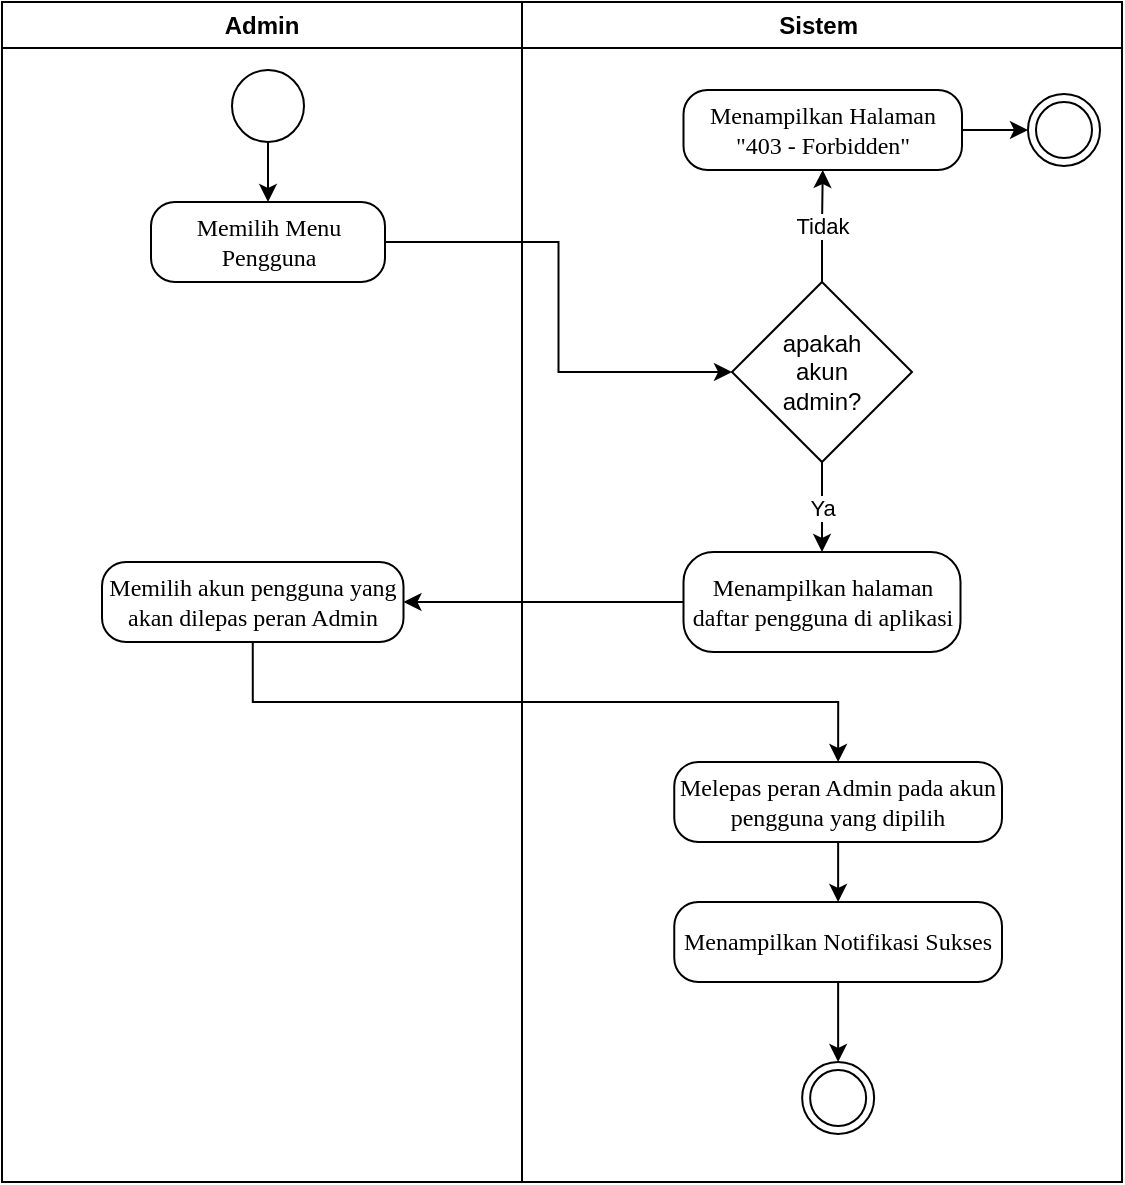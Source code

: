 <mxfile version="21.2.8" type="device">
  <diagram name="Page-1" id="gFpo_FOr5Dwt_9cwHydp">
    <mxGraphModel dx="954" dy="674" grid="1" gridSize="10" guides="1" tooltips="1" connect="1" arrows="1" fold="1" page="1" pageScale="1" pageWidth="850" pageHeight="1100" math="0" shadow="0">
      <root>
        <mxCell id="0" />
        <mxCell id="1" parent="0" />
        <mxCell id="JtAF3XfoLmpFIwlsZT2Y-1" value="Admin" style="swimlane;whiteSpace=wrap;html=1;" parent="1" vertex="1">
          <mxGeometry x="150" y="170" width="260" height="590" as="geometry" />
        </mxCell>
        <mxCell id="JtAF3XfoLmpFIwlsZT2Y-14" style="edgeStyle=orthogonalEdgeStyle;rounded=0;orthogonalLoop=1;jettySize=auto;html=1;exitX=0.5;exitY=1;exitDx=0;exitDy=0;entryX=0.5;entryY=0;entryDx=0;entryDy=0;" parent="JtAF3XfoLmpFIwlsZT2Y-1" source="JtAF3XfoLmpFIwlsZT2Y-3" target="JtAF3XfoLmpFIwlsZT2Y-4" edge="1">
          <mxGeometry relative="1" as="geometry" />
        </mxCell>
        <mxCell id="JtAF3XfoLmpFIwlsZT2Y-3" value="" style="ellipse;html=1;" parent="JtAF3XfoLmpFIwlsZT2Y-1" vertex="1">
          <mxGeometry x="115" y="34" width="36" height="36" as="geometry" />
        </mxCell>
        <mxCell id="JtAF3XfoLmpFIwlsZT2Y-4" value="&lt;font style=&quot;font-size: 12px;&quot; face=&quot;Times New Roman&quot;&gt;Memilih Menu Pengguna&lt;/font&gt;" style="rounded=1;whiteSpace=wrap;html=1;arcSize=30;" parent="JtAF3XfoLmpFIwlsZT2Y-1" vertex="1">
          <mxGeometry x="74.5" y="100" width="117" height="40" as="geometry" />
        </mxCell>
        <mxCell id="JtAF3XfoLmpFIwlsZT2Y-6" value="&lt;font face=&quot;Times New Roman&quot;&gt;Memilih akun pengguna yang akan dilepas peran Admin&lt;/font&gt;" style="rounded=1;whiteSpace=wrap;html=1;arcSize=30;" parent="JtAF3XfoLmpFIwlsZT2Y-1" vertex="1">
          <mxGeometry x="50" y="280" width="150.75" height="40" as="geometry" />
        </mxCell>
        <mxCell id="JtAF3XfoLmpFIwlsZT2Y-2" value="Sistem&amp;nbsp;" style="swimlane;whiteSpace=wrap;html=1;" parent="1" vertex="1">
          <mxGeometry x="410" y="170" width="300" height="590" as="geometry" />
        </mxCell>
        <mxCell id="JtAF3XfoLmpFIwlsZT2Y-5" value="&lt;font style=&quot;font-size: 12px;&quot; face=&quot;Times New Roman&quot;&gt;Menampilkan halaman daftar pengguna di aplikasi&lt;/font&gt;" style="rounded=1;whiteSpace=wrap;html=1;arcSize=30;" parent="JtAF3XfoLmpFIwlsZT2Y-2" vertex="1">
          <mxGeometry x="80.75" y="275" width="138.5" height="50" as="geometry" />
        </mxCell>
        <mxCell id="acUBiXBtNNW5MbfLnJTN-10" style="edgeStyle=orthogonalEdgeStyle;rounded=0;orthogonalLoop=1;jettySize=auto;html=1;exitX=1;exitY=0.5;exitDx=0;exitDy=0;entryX=0;entryY=0.5;entryDx=0;entryDy=0;" edge="1" parent="JtAF3XfoLmpFIwlsZT2Y-2" source="JtAF3XfoLmpFIwlsZT2Y-7" target="acUBiXBtNNW5MbfLnJTN-8">
          <mxGeometry relative="1" as="geometry" />
        </mxCell>
        <mxCell id="JtAF3XfoLmpFIwlsZT2Y-7" value="&lt;font face=&quot;Times New Roman&quot;&gt;Menampilkan Halaman&lt;br&gt;&quot;403 - Forbidden&quot;&lt;br&gt;&lt;/font&gt;" style="rounded=1;whiteSpace=wrap;html=1;arcSize=30;" parent="JtAF3XfoLmpFIwlsZT2Y-2" vertex="1">
          <mxGeometry x="80.75" y="44" width="139.25" height="40" as="geometry" />
        </mxCell>
        <mxCell id="acUBiXBtNNW5MbfLnJTN-15" style="edgeStyle=orthogonalEdgeStyle;rounded=0;orthogonalLoop=1;jettySize=auto;html=1;exitX=0.5;exitY=1;exitDx=0;exitDy=0;entryX=0.5;entryY=0;entryDx=0;entryDy=0;" edge="1" parent="JtAF3XfoLmpFIwlsZT2Y-2" source="JtAF3XfoLmpFIwlsZT2Y-11" target="acUBiXBtNNW5MbfLnJTN-14">
          <mxGeometry relative="1" as="geometry" />
        </mxCell>
        <mxCell id="JtAF3XfoLmpFIwlsZT2Y-11" value="&lt;font face=&quot;Times New Roman&quot;&gt;Melepas peran Admin pada akun pengguna yang dipilih&lt;/font&gt;" style="rounded=1;whiteSpace=wrap;html=1;arcSize=30;" parent="JtAF3XfoLmpFIwlsZT2Y-2" vertex="1">
          <mxGeometry x="76.13" y="380" width="163.87" height="40" as="geometry" />
        </mxCell>
        <mxCell id="acUBiXBtNNW5MbfLnJTN-5" value="Ya" style="edgeStyle=orthogonalEdgeStyle;rounded=0;orthogonalLoop=1;jettySize=auto;html=1;exitX=0.5;exitY=1;exitDx=0;exitDy=0;entryX=0.5;entryY=0;entryDx=0;entryDy=0;" edge="1" parent="JtAF3XfoLmpFIwlsZT2Y-2" source="JtAF3XfoLmpFIwlsZT2Y-10" target="JtAF3XfoLmpFIwlsZT2Y-5">
          <mxGeometry relative="1" as="geometry" />
        </mxCell>
        <mxCell id="acUBiXBtNNW5MbfLnJTN-6" value="Tidak" style="edgeStyle=orthogonalEdgeStyle;rounded=0;orthogonalLoop=1;jettySize=auto;html=1;exitX=0.5;exitY=0;exitDx=0;exitDy=0;entryX=0.5;entryY=1;entryDx=0;entryDy=0;" edge="1" parent="JtAF3XfoLmpFIwlsZT2Y-2" source="JtAF3XfoLmpFIwlsZT2Y-10" target="JtAF3XfoLmpFIwlsZT2Y-7">
          <mxGeometry relative="1" as="geometry" />
        </mxCell>
        <mxCell id="JtAF3XfoLmpFIwlsZT2Y-10" value="apakah&lt;br&gt;akun&lt;br&gt;admin?" style="rhombus;whiteSpace=wrap;html=1;" parent="JtAF3XfoLmpFIwlsZT2Y-2" vertex="1">
          <mxGeometry x="105" y="140" width="90" height="90" as="geometry" />
        </mxCell>
        <mxCell id="acUBiXBtNNW5MbfLnJTN-8" value="" style="ellipse;html=1;shape=endState;" vertex="1" parent="JtAF3XfoLmpFIwlsZT2Y-2">
          <mxGeometry x="253" y="46" width="36" height="36" as="geometry" />
        </mxCell>
        <mxCell id="JtAF3XfoLmpFIwlsZT2Y-13" value="" style="ellipse;html=1;shape=endState;" parent="JtAF3XfoLmpFIwlsZT2Y-2" vertex="1">
          <mxGeometry x="140.07" y="530" width="36" height="36" as="geometry" />
        </mxCell>
        <mxCell id="acUBiXBtNNW5MbfLnJTN-16" style="edgeStyle=orthogonalEdgeStyle;rounded=0;orthogonalLoop=1;jettySize=auto;html=1;exitX=0.5;exitY=1;exitDx=0;exitDy=0;entryX=0.5;entryY=0;entryDx=0;entryDy=0;" edge="1" parent="JtAF3XfoLmpFIwlsZT2Y-2" source="acUBiXBtNNW5MbfLnJTN-14" target="JtAF3XfoLmpFIwlsZT2Y-13">
          <mxGeometry relative="1" as="geometry" />
        </mxCell>
        <mxCell id="acUBiXBtNNW5MbfLnJTN-14" value="&lt;font face=&quot;Times New Roman&quot;&gt;Menampilkan Notifikasi Sukses&lt;/font&gt;" style="rounded=1;whiteSpace=wrap;html=1;arcSize=30;" vertex="1" parent="JtAF3XfoLmpFIwlsZT2Y-2">
          <mxGeometry x="76.13" y="450" width="163.87" height="40" as="geometry" />
        </mxCell>
        <mxCell id="acUBiXBtNNW5MbfLnJTN-4" style="edgeStyle=orthogonalEdgeStyle;rounded=0;orthogonalLoop=1;jettySize=auto;html=1;exitX=1;exitY=0.5;exitDx=0;exitDy=0;entryX=0;entryY=0.5;entryDx=0;entryDy=0;" edge="1" parent="1" source="JtAF3XfoLmpFIwlsZT2Y-4" target="JtAF3XfoLmpFIwlsZT2Y-10">
          <mxGeometry relative="1" as="geometry" />
        </mxCell>
        <mxCell id="acUBiXBtNNW5MbfLnJTN-7" style="edgeStyle=orthogonalEdgeStyle;rounded=0;orthogonalLoop=1;jettySize=auto;html=1;exitX=0;exitY=0.5;exitDx=0;exitDy=0;entryX=1;entryY=0.5;entryDx=0;entryDy=0;" edge="1" parent="1" source="JtAF3XfoLmpFIwlsZT2Y-5" target="JtAF3XfoLmpFIwlsZT2Y-6">
          <mxGeometry relative="1" as="geometry" />
        </mxCell>
        <mxCell id="acUBiXBtNNW5MbfLnJTN-11" style="edgeStyle=orthogonalEdgeStyle;rounded=0;orthogonalLoop=1;jettySize=auto;html=1;exitX=0.5;exitY=1;exitDx=0;exitDy=0;entryX=0.5;entryY=0;entryDx=0;entryDy=0;" edge="1" parent="1" source="JtAF3XfoLmpFIwlsZT2Y-6" target="JtAF3XfoLmpFIwlsZT2Y-11">
          <mxGeometry relative="1" as="geometry" />
        </mxCell>
      </root>
    </mxGraphModel>
  </diagram>
</mxfile>
